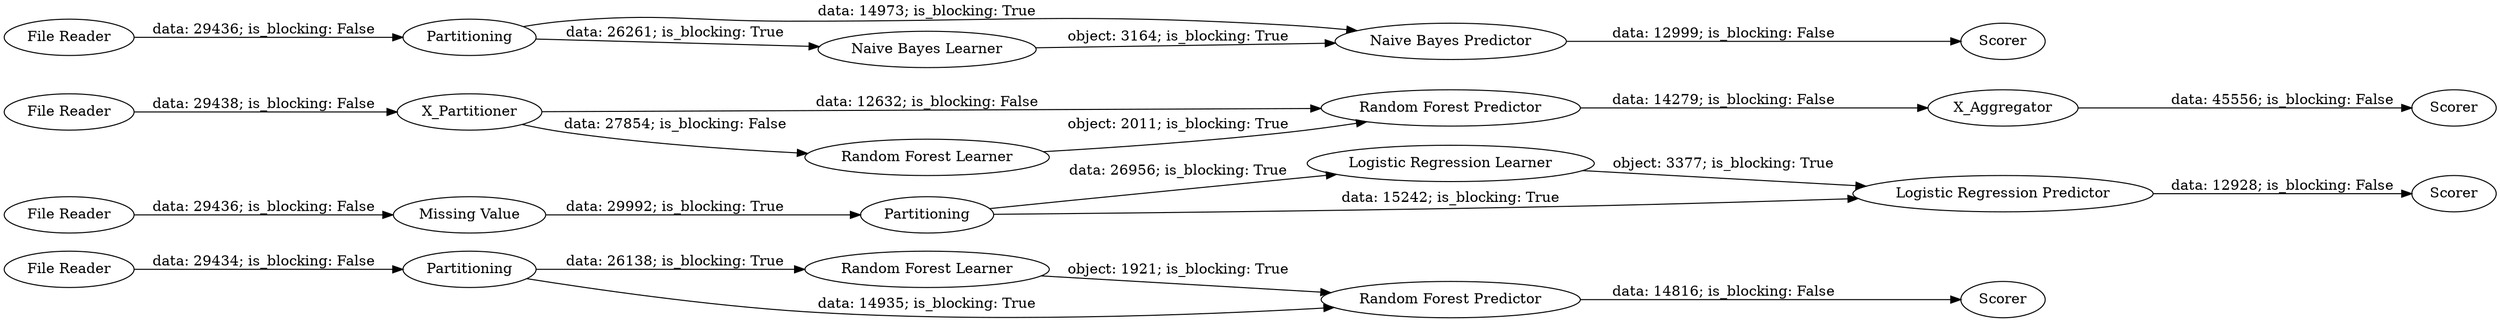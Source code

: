 digraph {
	"-765178798278470438_5" [label=Scorer]
	"-765178798278470438_3" [label="Random Forest Learner"]
	"-765178798278470438_11" [label="Logistic Regression Learner"]
	"-765178798278470438_21" [label="Random Forest Predictor"]
	"-765178798278470438_25" [label="Random Forest Learner"]
	"-765178798278470438_20" [label="Missing Value"]
	"-765178798278470438_7" [label=Partitioning]
	"-765178798278470438_9" [label=Scorer]
	"-765178798278470438_2" [label=Partitioning]
	"-765178798278470438_12" [label="Logistic Regression Predictor"]
	"-765178798278470438_17" [label="File Reader"]
	"-765178798278470438_26" [label=X_Partitioner]
	"-765178798278470438_14" [label=Scorer]
	"-765178798278470438_1" [label="File Reader"]
	"-765178798278470438_4" [label="Random Forest Predictor"]
	"-765178798278470438_13" [label=Partitioning]
	"-765178798278470438_27" [label=X_Aggregator]
	"-765178798278470438_19" [label="Naive Bayes Predictor"]
	"-765178798278470438_22" [label="File Reader"]
	"-765178798278470438_24" [label=Scorer]
	"-765178798278470438_8" [label="File Reader"]
	"-765178798278470438_18" [label="Naive Bayes Learner"]
	"-765178798278470438_7" -> "-765178798278470438_11" [label="data: 26956; is_blocking: True"]
	"-765178798278470438_13" -> "-765178798278470438_19" [label="data: 14973; is_blocking: True"]
	"-765178798278470438_2" -> "-765178798278470438_4" [label="data: 14935; is_blocking: True"]
	"-765178798278470438_27" -> "-765178798278470438_24" [label="data: 45556; is_blocking: False"]
	"-765178798278470438_4" -> "-765178798278470438_5" [label="data: 14816; is_blocking: False"]
	"-765178798278470438_26" -> "-765178798278470438_25" [label="data: 27854; is_blocking: False"]
	"-765178798278470438_2" -> "-765178798278470438_3" [label="data: 26138; is_blocking: True"]
	"-765178798278470438_21" -> "-765178798278470438_27" [label="data: 14279; is_blocking: False"]
	"-765178798278470438_19" -> "-765178798278470438_14" [label="data: 12999; is_blocking: False"]
	"-765178798278470438_26" -> "-765178798278470438_21" [label="data: 12632; is_blocking: False"]
	"-765178798278470438_11" -> "-765178798278470438_12" [label="object: 3377; is_blocking: True"]
	"-765178798278470438_7" -> "-765178798278470438_12" [label="data: 15242; is_blocking: True"]
	"-765178798278470438_20" -> "-765178798278470438_7" [label="data: 29992; is_blocking: True"]
	"-765178798278470438_25" -> "-765178798278470438_21" [label="object: 2011; is_blocking: True"]
	"-765178798278470438_3" -> "-765178798278470438_4" [label="object: 1921; is_blocking: True"]
	"-765178798278470438_12" -> "-765178798278470438_9" [label="data: 12928; is_blocking: False"]
	"-765178798278470438_18" -> "-765178798278470438_19" [label="object: 3164; is_blocking: True"]
	"-765178798278470438_13" -> "-765178798278470438_18" [label="data: 26261; is_blocking: True"]
	"-765178798278470438_17" -> "-765178798278470438_13" [label="data: 29436; is_blocking: False"]
	"-765178798278470438_22" -> "-765178798278470438_26" [label="data: 29438; is_blocking: False"]
	"-765178798278470438_1" -> "-765178798278470438_2" [label="data: 29434; is_blocking: False"]
	"-765178798278470438_8" -> "-765178798278470438_20" [label="data: 29436; is_blocking: False"]
	rankdir=LR
}
